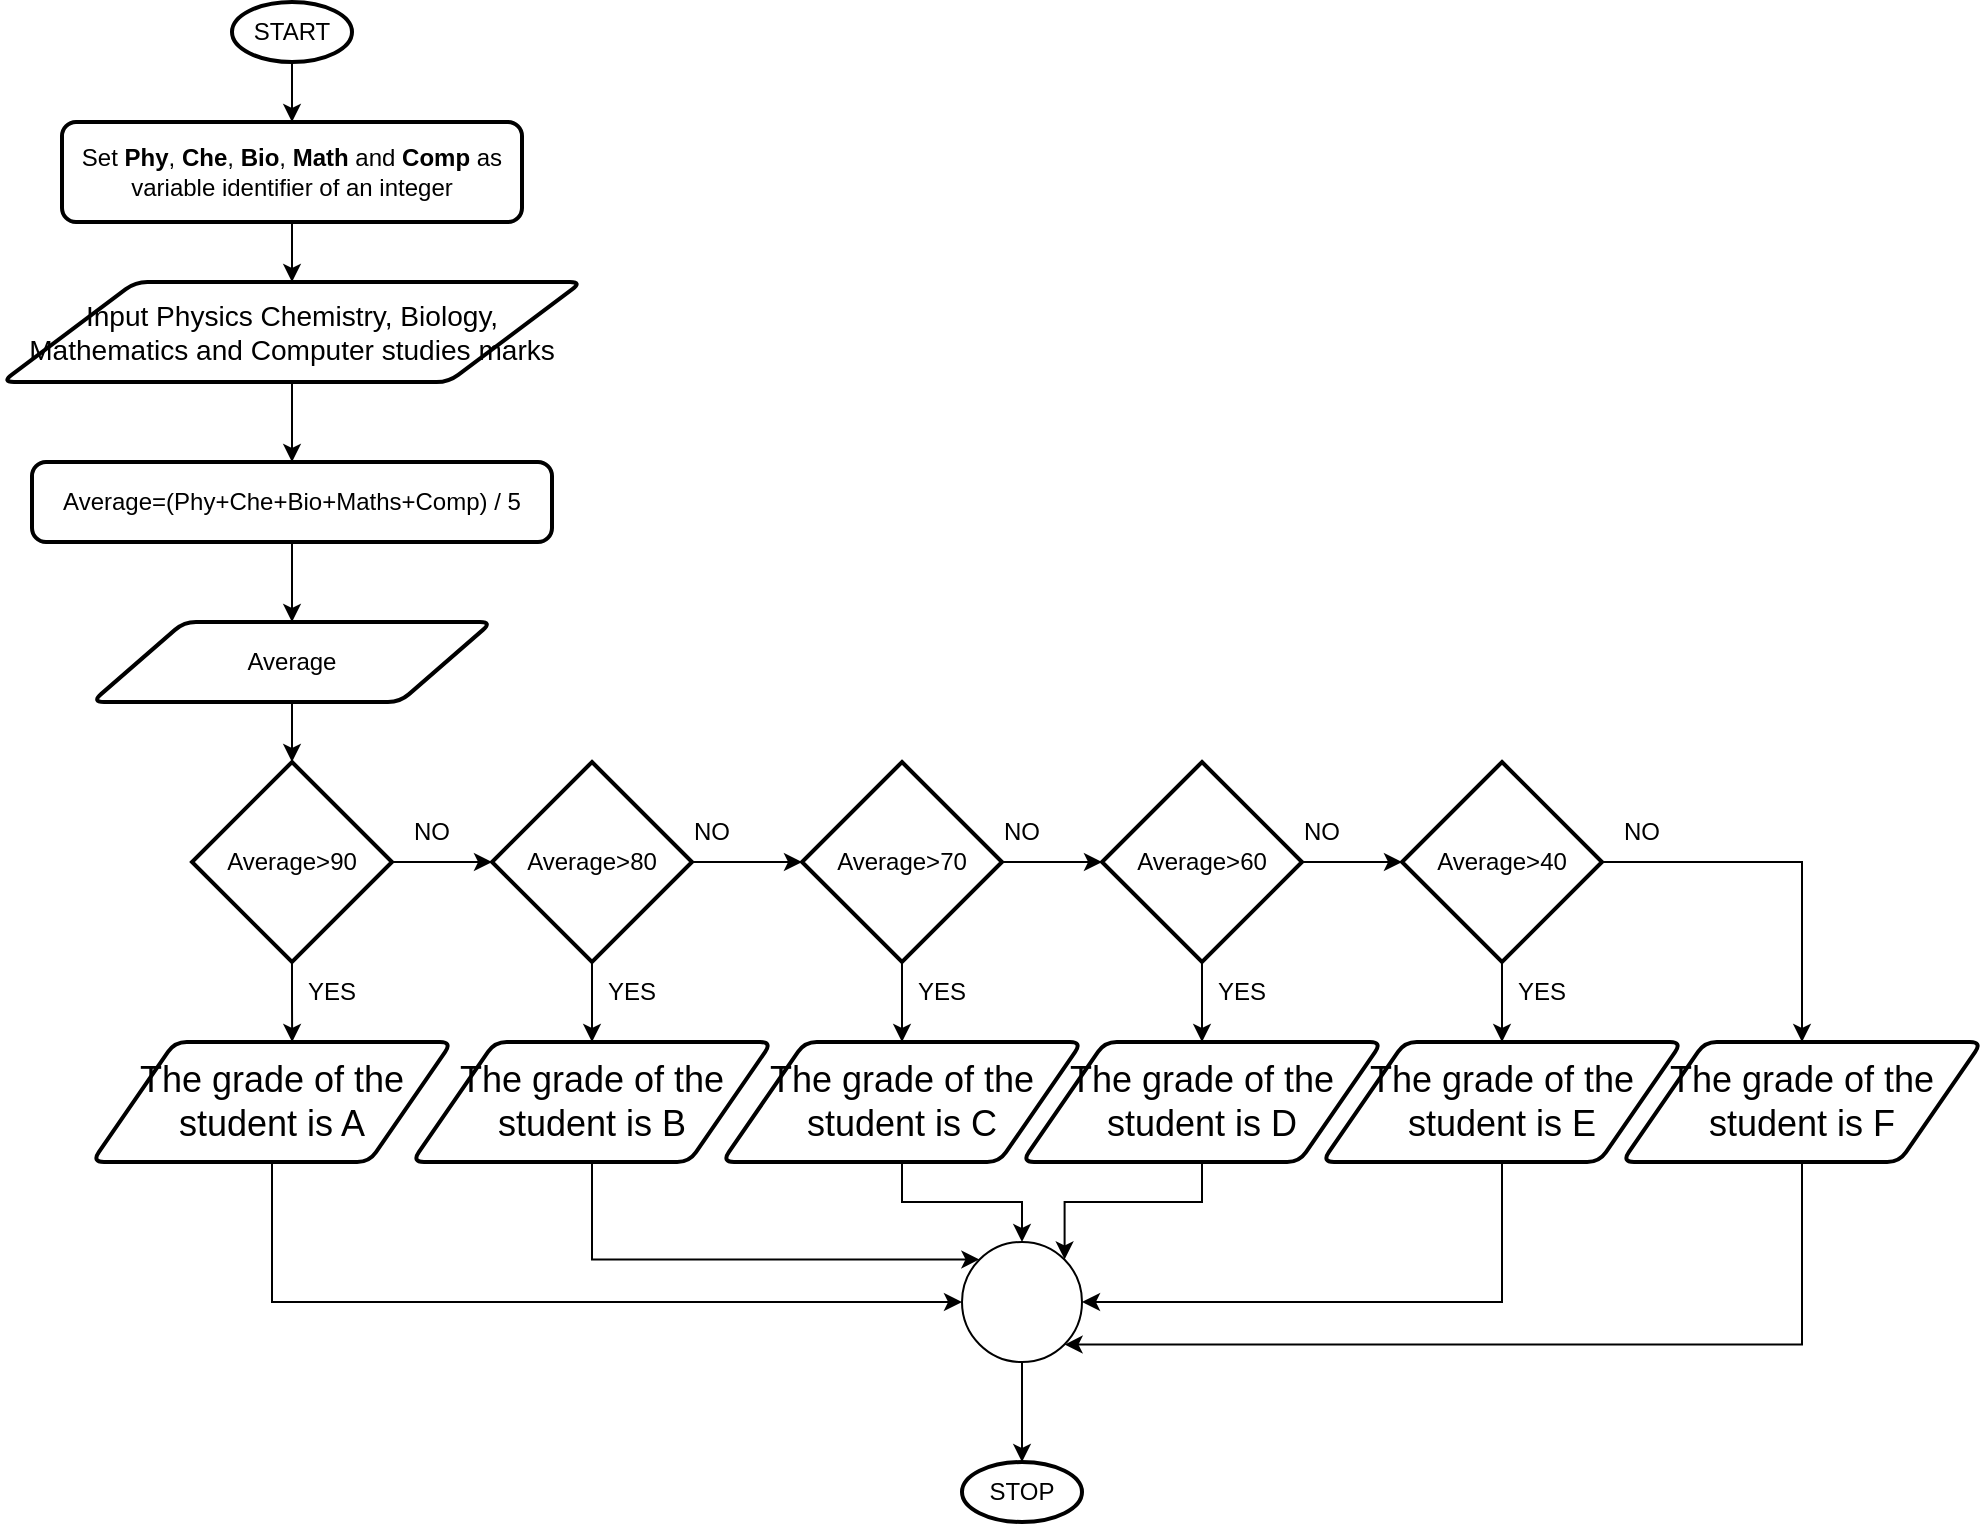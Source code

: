 <mxfile version="21.5.0" type="github">
  <diagram name="Page-1" id="U-0ZlmMweivsu0v7b7MV">
    <mxGraphModel dx="1434" dy="834" grid="1" gridSize="10" guides="1" tooltips="1" connect="1" arrows="1" fold="1" page="1" pageScale="1" pageWidth="850" pageHeight="1100" math="0" shadow="0">
      <root>
        <mxCell id="0" />
        <mxCell id="1" parent="0" />
        <mxCell id="eXDTsbmthu4Ww_chsKKB-4" style="edgeStyle=orthogonalEdgeStyle;rounded=0;orthogonalLoop=1;jettySize=auto;html=1;exitX=0.5;exitY=1;exitDx=0;exitDy=0;exitPerimeter=0;" edge="1" parent="1" source="eXDTsbmthu4Ww_chsKKB-1" target="eXDTsbmthu4Ww_chsKKB-2">
          <mxGeometry relative="1" as="geometry" />
        </mxCell>
        <mxCell id="eXDTsbmthu4Ww_chsKKB-1" value="START" style="strokeWidth=2;html=1;shape=mxgraph.flowchart.start_1;whiteSpace=wrap;" vertex="1" parent="1">
          <mxGeometry x="135" y="40" width="60" height="30" as="geometry" />
        </mxCell>
        <mxCell id="eXDTsbmthu4Ww_chsKKB-6" style="edgeStyle=orthogonalEdgeStyle;rounded=0;orthogonalLoop=1;jettySize=auto;html=1;exitX=0.5;exitY=1;exitDx=0;exitDy=0;" edge="1" parent="1" source="eXDTsbmthu4Ww_chsKKB-2" target="eXDTsbmthu4Ww_chsKKB-5">
          <mxGeometry relative="1" as="geometry" />
        </mxCell>
        <mxCell id="eXDTsbmthu4Ww_chsKKB-2" value="Set &lt;b&gt;Phy&lt;/b&gt;, &lt;b&gt;Che&lt;/b&gt;, &lt;b&gt;Bio&lt;/b&gt;, &lt;b&gt;Math &lt;/b&gt;and &lt;b&gt;Comp &lt;/b&gt;as variable identifier of an integer" style="rounded=1;whiteSpace=wrap;html=1;absoluteArcSize=1;arcSize=14;strokeWidth=2;" vertex="1" parent="1">
          <mxGeometry x="50" y="100" width="230" height="50" as="geometry" />
        </mxCell>
        <mxCell id="eXDTsbmthu4Ww_chsKKB-8" style="edgeStyle=orthogonalEdgeStyle;rounded=0;orthogonalLoop=1;jettySize=auto;html=1;exitX=0.5;exitY=1;exitDx=0;exitDy=0;entryX=0.5;entryY=0;entryDx=0;entryDy=0;" edge="1" parent="1" source="eXDTsbmthu4Ww_chsKKB-5" target="eXDTsbmthu4Ww_chsKKB-7">
          <mxGeometry relative="1" as="geometry" />
        </mxCell>
        <mxCell id="eXDTsbmthu4Ww_chsKKB-5" value="&lt;h3&gt;&lt;span style=&quot;font-weight: normal;&quot;&gt;Input Physics Chemistry, Biology, Mathematics and Computer studies marks&lt;/span&gt;&lt;/h3&gt;" style="shape=parallelogram;html=1;strokeWidth=2;perimeter=parallelogramPerimeter;whiteSpace=wrap;rounded=1;arcSize=12;size=0.23;align=center;" vertex="1" parent="1">
          <mxGeometry x="20" y="180" width="290" height="50" as="geometry" />
        </mxCell>
        <mxCell id="eXDTsbmthu4Ww_chsKKB-11" style="edgeStyle=orthogonalEdgeStyle;rounded=0;orthogonalLoop=1;jettySize=auto;html=1;exitX=0.5;exitY=1;exitDx=0;exitDy=0;entryX=0.5;entryY=0;entryDx=0;entryDy=0;" edge="1" parent="1" source="eXDTsbmthu4Ww_chsKKB-7" target="eXDTsbmthu4Ww_chsKKB-9">
          <mxGeometry relative="1" as="geometry" />
        </mxCell>
        <mxCell id="eXDTsbmthu4Ww_chsKKB-7" value="Average=(Phy+Che+Bio+Maths+Comp) / 5" style="rounded=1;whiteSpace=wrap;html=1;absoluteArcSize=1;arcSize=14;strokeWidth=2;" vertex="1" parent="1">
          <mxGeometry x="35" y="270" width="260" height="40" as="geometry" />
        </mxCell>
        <mxCell id="eXDTsbmthu4Ww_chsKKB-18" style="edgeStyle=orthogonalEdgeStyle;rounded=0;orthogonalLoop=1;jettySize=auto;html=1;exitX=0.5;exitY=1;exitDx=0;exitDy=0;entryX=0.5;entryY=0;entryDx=0;entryDy=0;entryPerimeter=0;" edge="1" parent="1" source="eXDTsbmthu4Ww_chsKKB-9" target="eXDTsbmthu4Ww_chsKKB-16">
          <mxGeometry relative="1" as="geometry" />
        </mxCell>
        <mxCell id="eXDTsbmthu4Ww_chsKKB-9" value="Average" style="shape=parallelogram;html=1;strokeWidth=2;perimeter=parallelogramPerimeter;whiteSpace=wrap;rounded=1;arcSize=12;size=0.23;" vertex="1" parent="1">
          <mxGeometry x="65" y="350" width="200" height="40" as="geometry" />
        </mxCell>
        <mxCell id="eXDTsbmthu4Ww_chsKKB-20" style="edgeStyle=orthogonalEdgeStyle;rounded=0;orthogonalLoop=1;jettySize=auto;html=1;exitX=1;exitY=0.5;exitDx=0;exitDy=0;exitPerimeter=0;entryX=0;entryY=0.5;entryDx=0;entryDy=0;entryPerimeter=0;" edge="1" parent="1" source="eXDTsbmthu4Ww_chsKKB-12" target="eXDTsbmthu4Ww_chsKKB-14">
          <mxGeometry relative="1" as="geometry" />
        </mxCell>
        <mxCell id="eXDTsbmthu4Ww_chsKKB-30" style="edgeStyle=orthogonalEdgeStyle;rounded=0;orthogonalLoop=1;jettySize=auto;html=1;exitX=0.5;exitY=1;exitDx=0;exitDy=0;exitPerimeter=0;" edge="1" parent="1" source="eXDTsbmthu4Ww_chsKKB-12" target="eXDTsbmthu4Ww_chsKKB-25">
          <mxGeometry relative="1" as="geometry" />
        </mxCell>
        <mxCell id="eXDTsbmthu4Ww_chsKKB-12" value="Average&amp;gt;80" style="strokeWidth=2;html=1;shape=mxgraph.flowchart.decision;whiteSpace=wrap;" vertex="1" parent="1">
          <mxGeometry x="265" y="420" width="100" height="100" as="geometry" />
        </mxCell>
        <mxCell id="eXDTsbmthu4Ww_chsKKB-22" style="edgeStyle=orthogonalEdgeStyle;rounded=0;orthogonalLoop=1;jettySize=auto;html=1;exitX=1;exitY=0.5;exitDx=0;exitDy=0;exitPerimeter=0;entryX=0;entryY=0.5;entryDx=0;entryDy=0;entryPerimeter=0;" edge="1" parent="1" source="eXDTsbmthu4Ww_chsKKB-13" target="eXDTsbmthu4Ww_chsKKB-15">
          <mxGeometry relative="1" as="geometry" />
        </mxCell>
        <mxCell id="eXDTsbmthu4Ww_chsKKB-32" style="edgeStyle=orthogonalEdgeStyle;rounded=0;orthogonalLoop=1;jettySize=auto;html=1;exitX=0.5;exitY=1;exitDx=0;exitDy=0;exitPerimeter=0;" edge="1" parent="1" source="eXDTsbmthu4Ww_chsKKB-13" target="eXDTsbmthu4Ww_chsKKB-24">
          <mxGeometry relative="1" as="geometry" />
        </mxCell>
        <mxCell id="eXDTsbmthu4Ww_chsKKB-13" value="Average&amp;gt;60" style="strokeWidth=2;html=1;shape=mxgraph.flowchart.decision;whiteSpace=wrap;" vertex="1" parent="1">
          <mxGeometry x="570" y="420" width="100" height="100" as="geometry" />
        </mxCell>
        <mxCell id="eXDTsbmthu4Ww_chsKKB-21" style="edgeStyle=orthogonalEdgeStyle;rounded=0;orthogonalLoop=1;jettySize=auto;html=1;exitX=1;exitY=0.5;exitDx=0;exitDy=0;exitPerimeter=0;" edge="1" parent="1" source="eXDTsbmthu4Ww_chsKKB-14" target="eXDTsbmthu4Ww_chsKKB-13">
          <mxGeometry relative="1" as="geometry" />
        </mxCell>
        <mxCell id="eXDTsbmthu4Ww_chsKKB-31" style="edgeStyle=orthogonalEdgeStyle;rounded=0;orthogonalLoop=1;jettySize=auto;html=1;exitX=0.5;exitY=1;exitDx=0;exitDy=0;exitPerimeter=0;entryX=0.5;entryY=0;entryDx=0;entryDy=0;" edge="1" parent="1" source="eXDTsbmthu4Ww_chsKKB-14" target="eXDTsbmthu4Ww_chsKKB-26">
          <mxGeometry relative="1" as="geometry" />
        </mxCell>
        <mxCell id="eXDTsbmthu4Ww_chsKKB-14" value="Average&amp;gt;70" style="strokeWidth=2;html=1;shape=mxgraph.flowchart.decision;whiteSpace=wrap;" vertex="1" parent="1">
          <mxGeometry x="420" y="420" width="100" height="100" as="geometry" />
        </mxCell>
        <mxCell id="eXDTsbmthu4Ww_chsKKB-33" style="edgeStyle=orthogonalEdgeStyle;rounded=0;orthogonalLoop=1;jettySize=auto;html=1;exitX=0.5;exitY=1;exitDx=0;exitDy=0;exitPerimeter=0;entryX=0.5;entryY=0;entryDx=0;entryDy=0;" edge="1" parent="1" source="eXDTsbmthu4Ww_chsKKB-15" target="eXDTsbmthu4Ww_chsKKB-27">
          <mxGeometry relative="1" as="geometry" />
        </mxCell>
        <mxCell id="eXDTsbmthu4Ww_chsKKB-36" style="edgeStyle=orthogonalEdgeStyle;rounded=0;orthogonalLoop=1;jettySize=auto;html=1;exitX=1;exitY=0.5;exitDx=0;exitDy=0;exitPerimeter=0;" edge="1" parent="1" source="eXDTsbmthu4Ww_chsKKB-15" target="eXDTsbmthu4Ww_chsKKB-35">
          <mxGeometry relative="1" as="geometry" />
        </mxCell>
        <mxCell id="eXDTsbmthu4Ww_chsKKB-15" value="Average&amp;gt;40" style="strokeWidth=2;html=1;shape=mxgraph.flowchart.decision;whiteSpace=wrap;" vertex="1" parent="1">
          <mxGeometry x="720" y="420" width="100" height="100" as="geometry" />
        </mxCell>
        <mxCell id="eXDTsbmthu4Ww_chsKKB-19" style="edgeStyle=orthogonalEdgeStyle;rounded=0;orthogonalLoop=1;jettySize=auto;html=1;exitX=1;exitY=0.5;exitDx=0;exitDy=0;exitPerimeter=0;entryX=0;entryY=0.5;entryDx=0;entryDy=0;entryPerimeter=0;" edge="1" parent="1" source="eXDTsbmthu4Ww_chsKKB-16" target="eXDTsbmthu4Ww_chsKKB-12">
          <mxGeometry relative="1" as="geometry" />
        </mxCell>
        <mxCell id="eXDTsbmthu4Ww_chsKKB-28" style="edgeStyle=orthogonalEdgeStyle;rounded=0;orthogonalLoop=1;jettySize=auto;html=1;exitX=0.5;exitY=1;exitDx=0;exitDy=0;exitPerimeter=0;entryX=0.556;entryY=0;entryDx=0;entryDy=0;entryPerimeter=0;" edge="1" parent="1" source="eXDTsbmthu4Ww_chsKKB-16" target="eXDTsbmthu4Ww_chsKKB-23">
          <mxGeometry relative="1" as="geometry" />
        </mxCell>
        <mxCell id="eXDTsbmthu4Ww_chsKKB-16" value="Average&amp;gt;90" style="strokeWidth=2;html=1;shape=mxgraph.flowchart.decision;whiteSpace=wrap;" vertex="1" parent="1">
          <mxGeometry x="115" y="420" width="100" height="100" as="geometry" />
        </mxCell>
        <mxCell id="eXDTsbmthu4Ww_chsKKB-48" style="edgeStyle=orthogonalEdgeStyle;rounded=0;orthogonalLoop=1;jettySize=auto;html=1;exitX=0.5;exitY=1;exitDx=0;exitDy=0;entryX=0;entryY=0.5;entryDx=0;entryDy=0;entryPerimeter=0;" edge="1" parent="1" source="eXDTsbmthu4Ww_chsKKB-23" target="eXDTsbmthu4Ww_chsKKB-47">
          <mxGeometry relative="1" as="geometry" />
        </mxCell>
        <mxCell id="eXDTsbmthu4Ww_chsKKB-23" value="&lt;h2&gt;&lt;span style=&quot;font-weight: normal;&quot;&gt;The grade of the student is A&lt;/span&gt;&lt;/h2&gt;" style="shape=parallelogram;html=1;strokeWidth=2;perimeter=parallelogramPerimeter;whiteSpace=wrap;rounded=1;arcSize=12;size=0.23;" vertex="1" parent="1">
          <mxGeometry x="65" y="560" width="180" height="60" as="geometry" />
        </mxCell>
        <mxCell id="eXDTsbmthu4Ww_chsKKB-51" style="edgeStyle=orthogonalEdgeStyle;rounded=0;orthogonalLoop=1;jettySize=auto;html=1;exitX=0.5;exitY=1;exitDx=0;exitDy=0;entryX=0.855;entryY=0.145;entryDx=0;entryDy=0;entryPerimeter=0;" edge="1" parent="1" source="eXDTsbmthu4Ww_chsKKB-24" target="eXDTsbmthu4Ww_chsKKB-47">
          <mxGeometry relative="1" as="geometry" />
        </mxCell>
        <mxCell id="eXDTsbmthu4Ww_chsKKB-24" value="&lt;h2&gt;&lt;span style=&quot;font-weight: normal;&quot;&gt;The grade of the student is D&lt;/span&gt;&lt;/h2&gt;" style="shape=parallelogram;html=1;strokeWidth=2;perimeter=parallelogramPerimeter;whiteSpace=wrap;rounded=1;arcSize=12;size=0.23;" vertex="1" parent="1">
          <mxGeometry x="530" y="560" width="180" height="60" as="geometry" />
        </mxCell>
        <mxCell id="eXDTsbmthu4Ww_chsKKB-49" style="edgeStyle=orthogonalEdgeStyle;rounded=0;orthogonalLoop=1;jettySize=auto;html=1;exitX=0.5;exitY=1;exitDx=0;exitDy=0;entryX=0.145;entryY=0.145;entryDx=0;entryDy=0;entryPerimeter=0;" edge="1" parent="1" source="eXDTsbmthu4Ww_chsKKB-25" target="eXDTsbmthu4Ww_chsKKB-47">
          <mxGeometry relative="1" as="geometry">
            <Array as="points">
              <mxPoint x="315" y="669" />
            </Array>
          </mxGeometry>
        </mxCell>
        <mxCell id="eXDTsbmthu4Ww_chsKKB-25" value="&lt;h2&gt;&lt;span style=&quot;font-weight: normal;&quot;&gt;The grade of the student is B&lt;/span&gt;&lt;/h2&gt;" style="shape=parallelogram;html=1;strokeWidth=2;perimeter=parallelogramPerimeter;whiteSpace=wrap;rounded=1;arcSize=12;size=0.23;" vertex="1" parent="1">
          <mxGeometry x="225" y="560" width="180" height="60" as="geometry" />
        </mxCell>
        <mxCell id="eXDTsbmthu4Ww_chsKKB-50" style="edgeStyle=orthogonalEdgeStyle;rounded=0;orthogonalLoop=1;jettySize=auto;html=1;exitX=0.5;exitY=1;exitDx=0;exitDy=0;entryX=0.5;entryY=0;entryDx=0;entryDy=0;entryPerimeter=0;" edge="1" parent="1" source="eXDTsbmthu4Ww_chsKKB-26" target="eXDTsbmthu4Ww_chsKKB-47">
          <mxGeometry relative="1" as="geometry" />
        </mxCell>
        <mxCell id="eXDTsbmthu4Ww_chsKKB-26" value="&lt;h2&gt;&lt;span style=&quot;font-weight: normal;&quot;&gt;The grade of the student is C&lt;/span&gt;&lt;/h2&gt;" style="shape=parallelogram;html=1;strokeWidth=2;perimeter=parallelogramPerimeter;whiteSpace=wrap;rounded=1;arcSize=12;size=0.23;" vertex="1" parent="1">
          <mxGeometry x="380" y="560" width="180" height="60" as="geometry" />
        </mxCell>
        <mxCell id="eXDTsbmthu4Ww_chsKKB-55" style="edgeStyle=orthogonalEdgeStyle;rounded=0;orthogonalLoop=1;jettySize=auto;html=1;exitX=0.5;exitY=1;exitDx=0;exitDy=0;entryX=1;entryY=0.5;entryDx=0;entryDy=0;entryPerimeter=0;" edge="1" parent="1" source="eXDTsbmthu4Ww_chsKKB-27" target="eXDTsbmthu4Ww_chsKKB-47">
          <mxGeometry relative="1" as="geometry" />
        </mxCell>
        <mxCell id="eXDTsbmthu4Ww_chsKKB-27" value="&lt;h2&gt;&lt;span style=&quot;font-weight: normal;&quot;&gt;The grade of the student is E&lt;/span&gt;&lt;/h2&gt;" style="shape=parallelogram;html=1;strokeWidth=2;perimeter=parallelogramPerimeter;whiteSpace=wrap;rounded=1;arcSize=12;size=0.23;" vertex="1" parent="1">
          <mxGeometry x="680" y="560" width="180" height="60" as="geometry" />
        </mxCell>
        <mxCell id="eXDTsbmthu4Ww_chsKKB-54" style="edgeStyle=orthogonalEdgeStyle;rounded=0;orthogonalLoop=1;jettySize=auto;html=1;exitX=0.5;exitY=1;exitDx=0;exitDy=0;entryX=0.855;entryY=0.855;entryDx=0;entryDy=0;entryPerimeter=0;" edge="1" parent="1" source="eXDTsbmthu4Ww_chsKKB-35" target="eXDTsbmthu4Ww_chsKKB-47">
          <mxGeometry relative="1" as="geometry">
            <Array as="points">
              <mxPoint x="920" y="711" />
            </Array>
          </mxGeometry>
        </mxCell>
        <mxCell id="eXDTsbmthu4Ww_chsKKB-35" value="&lt;h2&gt;&lt;span style=&quot;font-weight: normal;&quot;&gt;The grade of the student is F&lt;/span&gt;&lt;/h2&gt;" style="shape=parallelogram;html=1;strokeWidth=2;perimeter=parallelogramPerimeter;whiteSpace=wrap;rounded=1;arcSize=12;size=0.23;" vertex="1" parent="1">
          <mxGeometry x="830" y="560" width="180" height="60" as="geometry" />
        </mxCell>
        <mxCell id="eXDTsbmthu4Ww_chsKKB-37" value="NO" style="text;strokeColor=none;align=center;fillColor=none;html=1;verticalAlign=middle;whiteSpace=wrap;rounded=0;" vertex="1" parent="1">
          <mxGeometry x="205" y="440" width="60" height="30" as="geometry" />
        </mxCell>
        <mxCell id="eXDTsbmthu4Ww_chsKKB-38" value="YES" style="text;strokeColor=none;align=center;fillColor=none;html=1;verticalAlign=middle;whiteSpace=wrap;rounded=0;" vertex="1" parent="1">
          <mxGeometry x="155" y="520" width="60" height="30" as="geometry" />
        </mxCell>
        <mxCell id="eXDTsbmthu4Ww_chsKKB-39" value="NO" style="text;strokeColor=none;align=center;fillColor=none;html=1;verticalAlign=middle;whiteSpace=wrap;rounded=0;" vertex="1" parent="1">
          <mxGeometry x="810" y="440" width="60" height="30" as="geometry" />
        </mxCell>
        <mxCell id="eXDTsbmthu4Ww_chsKKB-40" value="NO" style="text;strokeColor=none;align=center;fillColor=none;html=1;verticalAlign=middle;whiteSpace=wrap;rounded=0;" vertex="1" parent="1">
          <mxGeometry x="650" y="440" width="60" height="30" as="geometry" />
        </mxCell>
        <mxCell id="eXDTsbmthu4Ww_chsKKB-41" value="NO" style="text;strokeColor=none;align=center;fillColor=none;html=1;verticalAlign=middle;whiteSpace=wrap;rounded=0;" vertex="1" parent="1">
          <mxGeometry x="500" y="440" width="60" height="30" as="geometry" />
        </mxCell>
        <mxCell id="eXDTsbmthu4Ww_chsKKB-42" value="NO" style="text;strokeColor=none;align=center;fillColor=none;html=1;verticalAlign=middle;whiteSpace=wrap;rounded=0;" vertex="1" parent="1">
          <mxGeometry x="345" y="440" width="60" height="30" as="geometry" />
        </mxCell>
        <mxCell id="eXDTsbmthu4Ww_chsKKB-43" value="YES" style="text;strokeColor=none;align=center;fillColor=none;html=1;verticalAlign=middle;whiteSpace=wrap;rounded=0;" vertex="1" parent="1">
          <mxGeometry x="460" y="520" width="60" height="30" as="geometry" />
        </mxCell>
        <mxCell id="eXDTsbmthu4Ww_chsKKB-44" value="YES" style="text;strokeColor=none;align=center;fillColor=none;html=1;verticalAlign=middle;whiteSpace=wrap;rounded=0;" vertex="1" parent="1">
          <mxGeometry x="610" y="520" width="60" height="30" as="geometry" />
        </mxCell>
        <mxCell id="eXDTsbmthu4Ww_chsKKB-45" value="YES" style="text;strokeColor=none;align=center;fillColor=none;html=1;verticalAlign=middle;whiteSpace=wrap;rounded=0;" vertex="1" parent="1">
          <mxGeometry x="760" y="520" width="60" height="30" as="geometry" />
        </mxCell>
        <mxCell id="eXDTsbmthu4Ww_chsKKB-46" value="YES" style="text;strokeColor=none;align=center;fillColor=none;html=1;verticalAlign=middle;whiteSpace=wrap;rounded=0;" vertex="1" parent="1">
          <mxGeometry x="305" y="520" width="60" height="30" as="geometry" />
        </mxCell>
        <mxCell id="eXDTsbmthu4Ww_chsKKB-57" style="edgeStyle=orthogonalEdgeStyle;rounded=0;orthogonalLoop=1;jettySize=auto;html=1;exitX=0.5;exitY=1;exitDx=0;exitDy=0;exitPerimeter=0;entryX=0.5;entryY=0;entryDx=0;entryDy=0;entryPerimeter=0;" edge="1" parent="1" source="eXDTsbmthu4Ww_chsKKB-47" target="eXDTsbmthu4Ww_chsKKB-56">
          <mxGeometry relative="1" as="geometry" />
        </mxCell>
        <mxCell id="eXDTsbmthu4Ww_chsKKB-47" value="" style="verticalLabelPosition=bottom;verticalAlign=top;html=1;shape=mxgraph.flowchart.on-page_reference;" vertex="1" parent="1">
          <mxGeometry x="500" y="660" width="60" height="60" as="geometry" />
        </mxCell>
        <mxCell id="eXDTsbmthu4Ww_chsKKB-56" value="STOP" style="strokeWidth=2;html=1;shape=mxgraph.flowchart.start_1;whiteSpace=wrap;" vertex="1" parent="1">
          <mxGeometry x="500" y="770" width="60" height="30" as="geometry" />
        </mxCell>
      </root>
    </mxGraphModel>
  </diagram>
</mxfile>
